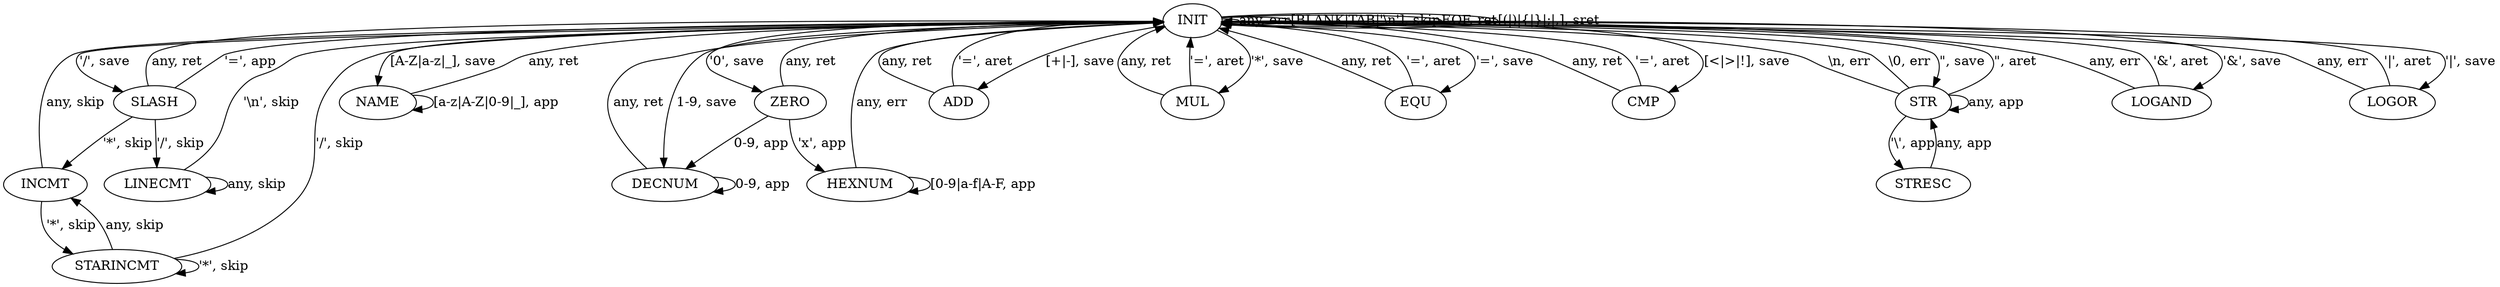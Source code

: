 //dot -Tpng fsm.dot -o Desktop/fsm.png

digraph {
        0   [label="INIT"]
        1   [label="SLASH"]
        2   [label="INCMT"]
        3   [label="STARINCMT"]
        4   [label="LINECMT"]
        5   [label="NAME"]
        6   [label="ZERO"]
        7   [label="DECNUM"]
        8   [label="HEXNUM"]
        9   [label="ADD"]
        10  [label="MUL"]
        11  [label="EQU"]
        12  [label="CMP"]
        13  [label="STR"]
        14  [label="STRESC"]
        15  [label="LOGAND"]
        16  [label="LOGOR"]
        0   -> 0    [splines="ortho", label="any, err"]
        0   -> 0    [splines="ortho", label="[BLANK|TAB|'\\n'], skip"]
        0   -> 0    [splines="ortho", label="EOF, ret"]
        0   -> 0    [splines="ortho", label="[(|)|{|}|;|,], sret"]
        0   -> 1    [splines="ortho", label="'/', save"]
        0   -> 5    [splines="ortho", label="[A-Z|a-z|_], save"]
        0   -> 6    [splines="ortho", label="'0', save"]
        0   -> 7    [splines="ortho", label="1-9, save"]
        0   -> 9    [splines="ortho", label="[+|-], save"]
        0   -> 10   [splines="ortho", label="'*', save"]
        0   -> 11   [splines="ortho", label="'=', save"]
        0   -> 12   [splines="ortho", label="[<|>|!], save"]
        0   -> 13   [splines="ortho", label="\", save"]
        0   -> 15   [splines="ortho", label="'&', save"]
        0   -> 16   [splines="ortho", label="'|', save"]
        1   -> 0    [splines="ortho", label="any, ret"]
        1   -> 0    [splines="ortho", label="'=', app"]
        1   -> 2    [splines="ortho", label="'*', skip"]
        1   -> 4    [splines="ortho", label="'/', skip"]
        2   -> 0    [splines="ortho", label="any, skip"]
        2   -> 3    [splines="ortho", label="'*', skip"]
        3   -> 2    [splines="ortho", label="any, skip"]
        3   -> 3    [splines="ortho", label="'*', skip"]
        3   -> 0    [splines="ortho", label="'/', skip"]
        4   -> 4    [splines="ortho", label="any, skip"]
        4   -> 0    [splines="ortho", label="'\\n', skip"]
        5   -> 0    [splines="ortho", label="any, ret"]
        5   -> 5    [splines="ortho", label="[a-z|A-Z|0-9|_], app"]
        6   -> 0    [splines="ortho", label="any, ret"]
        6   -> 8    [splines="ortho", label="'x', app"]
        6   -> 7    [splines="ortho", label="0-9, app"]
        7   -> 0    [splines="ortho", label="any, ret"]
        7   -> 7    [splines="ortho", label="0-9, app"]
        8   -> 0    [splines="ortho", label="any, err"]
        8   -> 8    [splines="ortho", label="[0-9|a-f|A-F, app"]
        9   -> 0    [splines="ortho", label="any, ret"]
        9   -> 0    [splines="ortho", label="'=', aret"]
        10  -> 0    [splines="ortho", label="any, ret"]
        10  -> 0    [splines="ortho", label="'=', aret"]
        11  -> 0    [splines="ortho", label="any, ret"]
        11  -> 0    [splines="ortho", label="'=', aret"]
        12  -> 0    [splines="ortho", label="any, ret"]
        12  -> 0    [splines="ortho", label="'=', aret"]
        13  -> 13   [splines="ortho", label="any, app"]
        13  -> 14   [splines="ortho", label="'\\', app"]
        13  -> 0    [splines="ortho", label="\", aret"]
        13  -> 0    [splines="ortho", label="\\n, err"]
        13  -> 0    [splines="ortho", label="\\0, err"]
        14  -> 13   [splines="ortho", label="any, app"]
        15  -> 0    [splines="ortho", label="any, err"]
        15  -> 0    [splines="ortho", label="'&', aret"]
        16  -> 0    [splines="ortho", label="any, err"]
        16  -> 0    [splines="ortho", label="'|', aret"]
}
